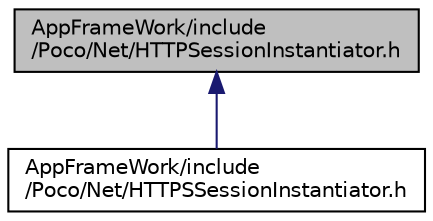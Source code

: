 digraph "AppFrameWork/include/Poco/Net/HTTPSessionInstantiator.h"
{
 // LATEX_PDF_SIZE
  edge [fontname="Helvetica",fontsize="10",labelfontname="Helvetica",labelfontsize="10"];
  node [fontname="Helvetica",fontsize="10",shape=record];
  Node1 [label="AppFrameWork/include\l/Poco/Net/HTTPSessionInstantiator.h",height=0.2,width=0.4,color="black", fillcolor="grey75", style="filled", fontcolor="black",tooltip=" "];
  Node1 -> Node2 [dir="back",color="midnightblue",fontsize="10",style="solid"];
  Node2 [label="AppFrameWork/include\l/Poco/Net/HTTPSSessionInstantiator.h",height=0.2,width=0.4,color="black", fillcolor="white", style="filled",URL="$HTTPSSessionInstantiator_8h.html",tooltip=" "];
}
